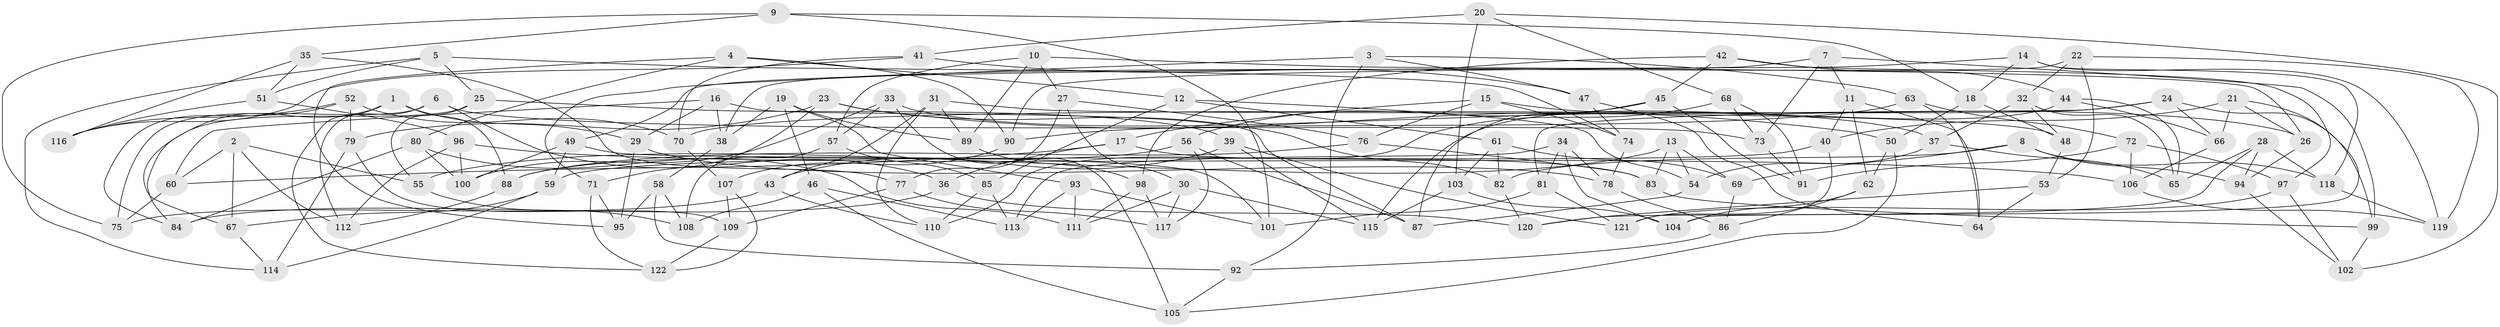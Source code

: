 // coarse degree distribution, {8: 0.3783783783783784, 6: 0.32432432432432434, 5: 0.08108108108108109, 7: 0.13513513513513514, 9: 0.05405405405405406, 4: 0.02702702702702703}
// Generated by graph-tools (version 1.1) at 2025/38/03/04/25 23:38:13]
// undirected, 122 vertices, 244 edges
graph export_dot {
  node [color=gray90,style=filled];
  1;
  2;
  3;
  4;
  5;
  6;
  7;
  8;
  9;
  10;
  11;
  12;
  13;
  14;
  15;
  16;
  17;
  18;
  19;
  20;
  21;
  22;
  23;
  24;
  25;
  26;
  27;
  28;
  29;
  30;
  31;
  32;
  33;
  34;
  35;
  36;
  37;
  38;
  39;
  40;
  41;
  42;
  43;
  44;
  45;
  46;
  47;
  48;
  49;
  50;
  51;
  52;
  53;
  54;
  55;
  56;
  57;
  58;
  59;
  60;
  61;
  62;
  63;
  64;
  65;
  66;
  67;
  68;
  69;
  70;
  71;
  72;
  73;
  74;
  75;
  76;
  77;
  78;
  79;
  80;
  81;
  82;
  83;
  84;
  85;
  86;
  87;
  88;
  89;
  90;
  91;
  92;
  93;
  94;
  95;
  96;
  97;
  98;
  99;
  100;
  101;
  102;
  103;
  104;
  105;
  106;
  107;
  108;
  109;
  110;
  111;
  112;
  113;
  114;
  115;
  116;
  117;
  118;
  119;
  120;
  121;
  122;
  1 -- 29;
  1 -- 88;
  1 -- 122;
  1 -- 67;
  2 -- 67;
  2 -- 60;
  2 -- 55;
  2 -- 112;
  3 -- 47;
  3 -- 92;
  3 -- 71;
  3 -- 63;
  4 -- 95;
  4 -- 80;
  4 -- 90;
  4 -- 12;
  5 -- 25;
  5 -- 51;
  5 -- 114;
  5 -- 74;
  6 -- 73;
  6 -- 75;
  6 -- 112;
  6 -- 36;
  7 -- 11;
  7 -- 99;
  7 -- 73;
  7 -- 90;
  8 -- 82;
  8 -- 94;
  8 -- 69;
  8 -- 118;
  9 -- 75;
  9 -- 18;
  9 -- 101;
  9 -- 35;
  10 -- 26;
  10 -- 27;
  10 -- 89;
  10 -- 57;
  11 -- 64;
  11 -- 40;
  11 -- 62;
  12 -- 61;
  12 -- 54;
  12 -- 85;
  13 -- 83;
  13 -- 54;
  13 -- 55;
  13 -- 69;
  14 -- 49;
  14 -- 18;
  14 -- 119;
  14 -- 118;
  15 -- 74;
  15 -- 26;
  15 -- 17;
  15 -- 76;
  16 -- 38;
  16 -- 29;
  16 -- 87;
  16 -- 60;
  17 -- 83;
  17 -- 60;
  17 -- 36;
  18 -- 50;
  18 -- 48;
  19 -- 89;
  19 -- 46;
  19 -- 93;
  19 -- 38;
  20 -- 103;
  20 -- 68;
  20 -- 102;
  20 -- 41;
  21 -- 40;
  21 -- 26;
  21 -- 66;
  21 -- 104;
  22 -- 119;
  22 -- 32;
  22 -- 38;
  22 -- 53;
  23 -- 79;
  23 -- 71;
  23 -- 50;
  23 -- 82;
  24 -- 81;
  24 -- 70;
  24 -- 99;
  24 -- 66;
  25 -- 84;
  25 -- 55;
  25 -- 39;
  26 -- 94;
  27 -- 77;
  27 -- 30;
  27 -- 76;
  28 -- 118;
  28 -- 94;
  28 -- 120;
  28 -- 65;
  29 -- 78;
  29 -- 95;
  30 -- 117;
  30 -- 111;
  30 -- 115;
  31 -- 110;
  31 -- 48;
  31 -- 43;
  31 -- 89;
  32 -- 65;
  32 -- 37;
  32 -- 48;
  33 -- 57;
  33 -- 100;
  33 -- 105;
  33 -- 37;
  34 -- 81;
  34 -- 113;
  34 -- 78;
  34 -- 104;
  35 -- 51;
  35 -- 116;
  35 -- 77;
  36 -- 84;
  36 -- 120;
  37 -- 65;
  37 -- 54;
  38 -- 58;
  39 -- 43;
  39 -- 121;
  39 -- 115;
  40 -- 59;
  40 -- 121;
  41 -- 70;
  41 -- 47;
  41 -- 116;
  42 -- 45;
  42 -- 98;
  42 -- 44;
  42 -- 97;
  43 -- 110;
  43 -- 75;
  44 -- 115;
  44 -- 65;
  44 -- 66;
  45 -- 91;
  45 -- 87;
  45 -- 56;
  46 -- 113;
  46 -- 105;
  46 -- 108;
  47 -- 64;
  47 -- 74;
  48 -- 53;
  49 -- 101;
  49 -- 59;
  49 -- 100;
  50 -- 62;
  50 -- 105;
  51 -- 116;
  51 -- 96;
  52 -- 84;
  52 -- 116;
  52 -- 79;
  52 -- 70;
  53 -- 64;
  53 -- 120;
  54 -- 87;
  55 -- 108;
  56 -- 87;
  56 -- 117;
  56 -- 88;
  57 -- 108;
  57 -- 85;
  58 -- 108;
  58 -- 95;
  58 -- 92;
  59 -- 67;
  59 -- 114;
  60 -- 75;
  61 -- 103;
  61 -- 82;
  61 -- 69;
  62 -- 86;
  62 -- 104;
  63 -- 72;
  63 -- 64;
  63 -- 90;
  66 -- 106;
  67 -- 114;
  68 -- 110;
  68 -- 73;
  68 -- 91;
  69 -- 86;
  70 -- 107;
  71 -- 95;
  71 -- 122;
  72 -- 106;
  72 -- 91;
  72 -- 97;
  73 -- 91;
  74 -- 78;
  76 -- 83;
  76 -- 88;
  77 -- 117;
  77 -- 109;
  78 -- 86;
  79 -- 109;
  79 -- 114;
  80 -- 111;
  80 -- 100;
  80 -- 84;
  81 -- 121;
  81 -- 101;
  82 -- 120;
  83 -- 99;
  85 -- 110;
  85 -- 113;
  86 -- 92;
  88 -- 112;
  89 -- 98;
  90 -- 107;
  92 -- 105;
  93 -- 101;
  93 -- 113;
  93 -- 111;
  94 -- 102;
  96 -- 100;
  96 -- 112;
  96 -- 106;
  97 -- 121;
  97 -- 102;
  98 -- 117;
  98 -- 111;
  99 -- 102;
  103 -- 104;
  103 -- 115;
  106 -- 119;
  107 -- 122;
  107 -- 109;
  109 -- 122;
  118 -- 119;
}
